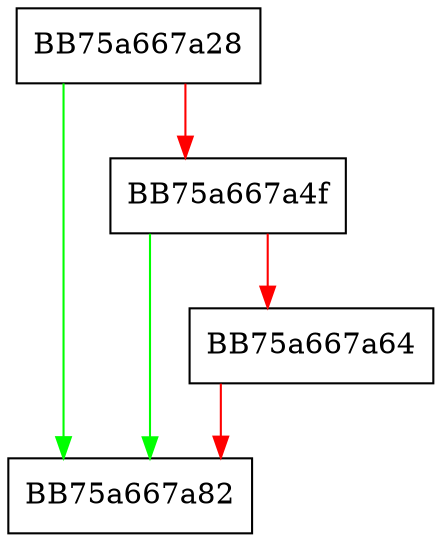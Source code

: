 digraph getinstance {
  node [shape="box"];
  graph [splines=ortho];
  BB75a667a28 -> BB75a667a82 [color="green"];
  BB75a667a28 -> BB75a667a4f [color="red"];
  BB75a667a4f -> BB75a667a82 [color="green"];
  BB75a667a4f -> BB75a667a64 [color="red"];
  BB75a667a64 -> BB75a667a82 [color="red"];
}